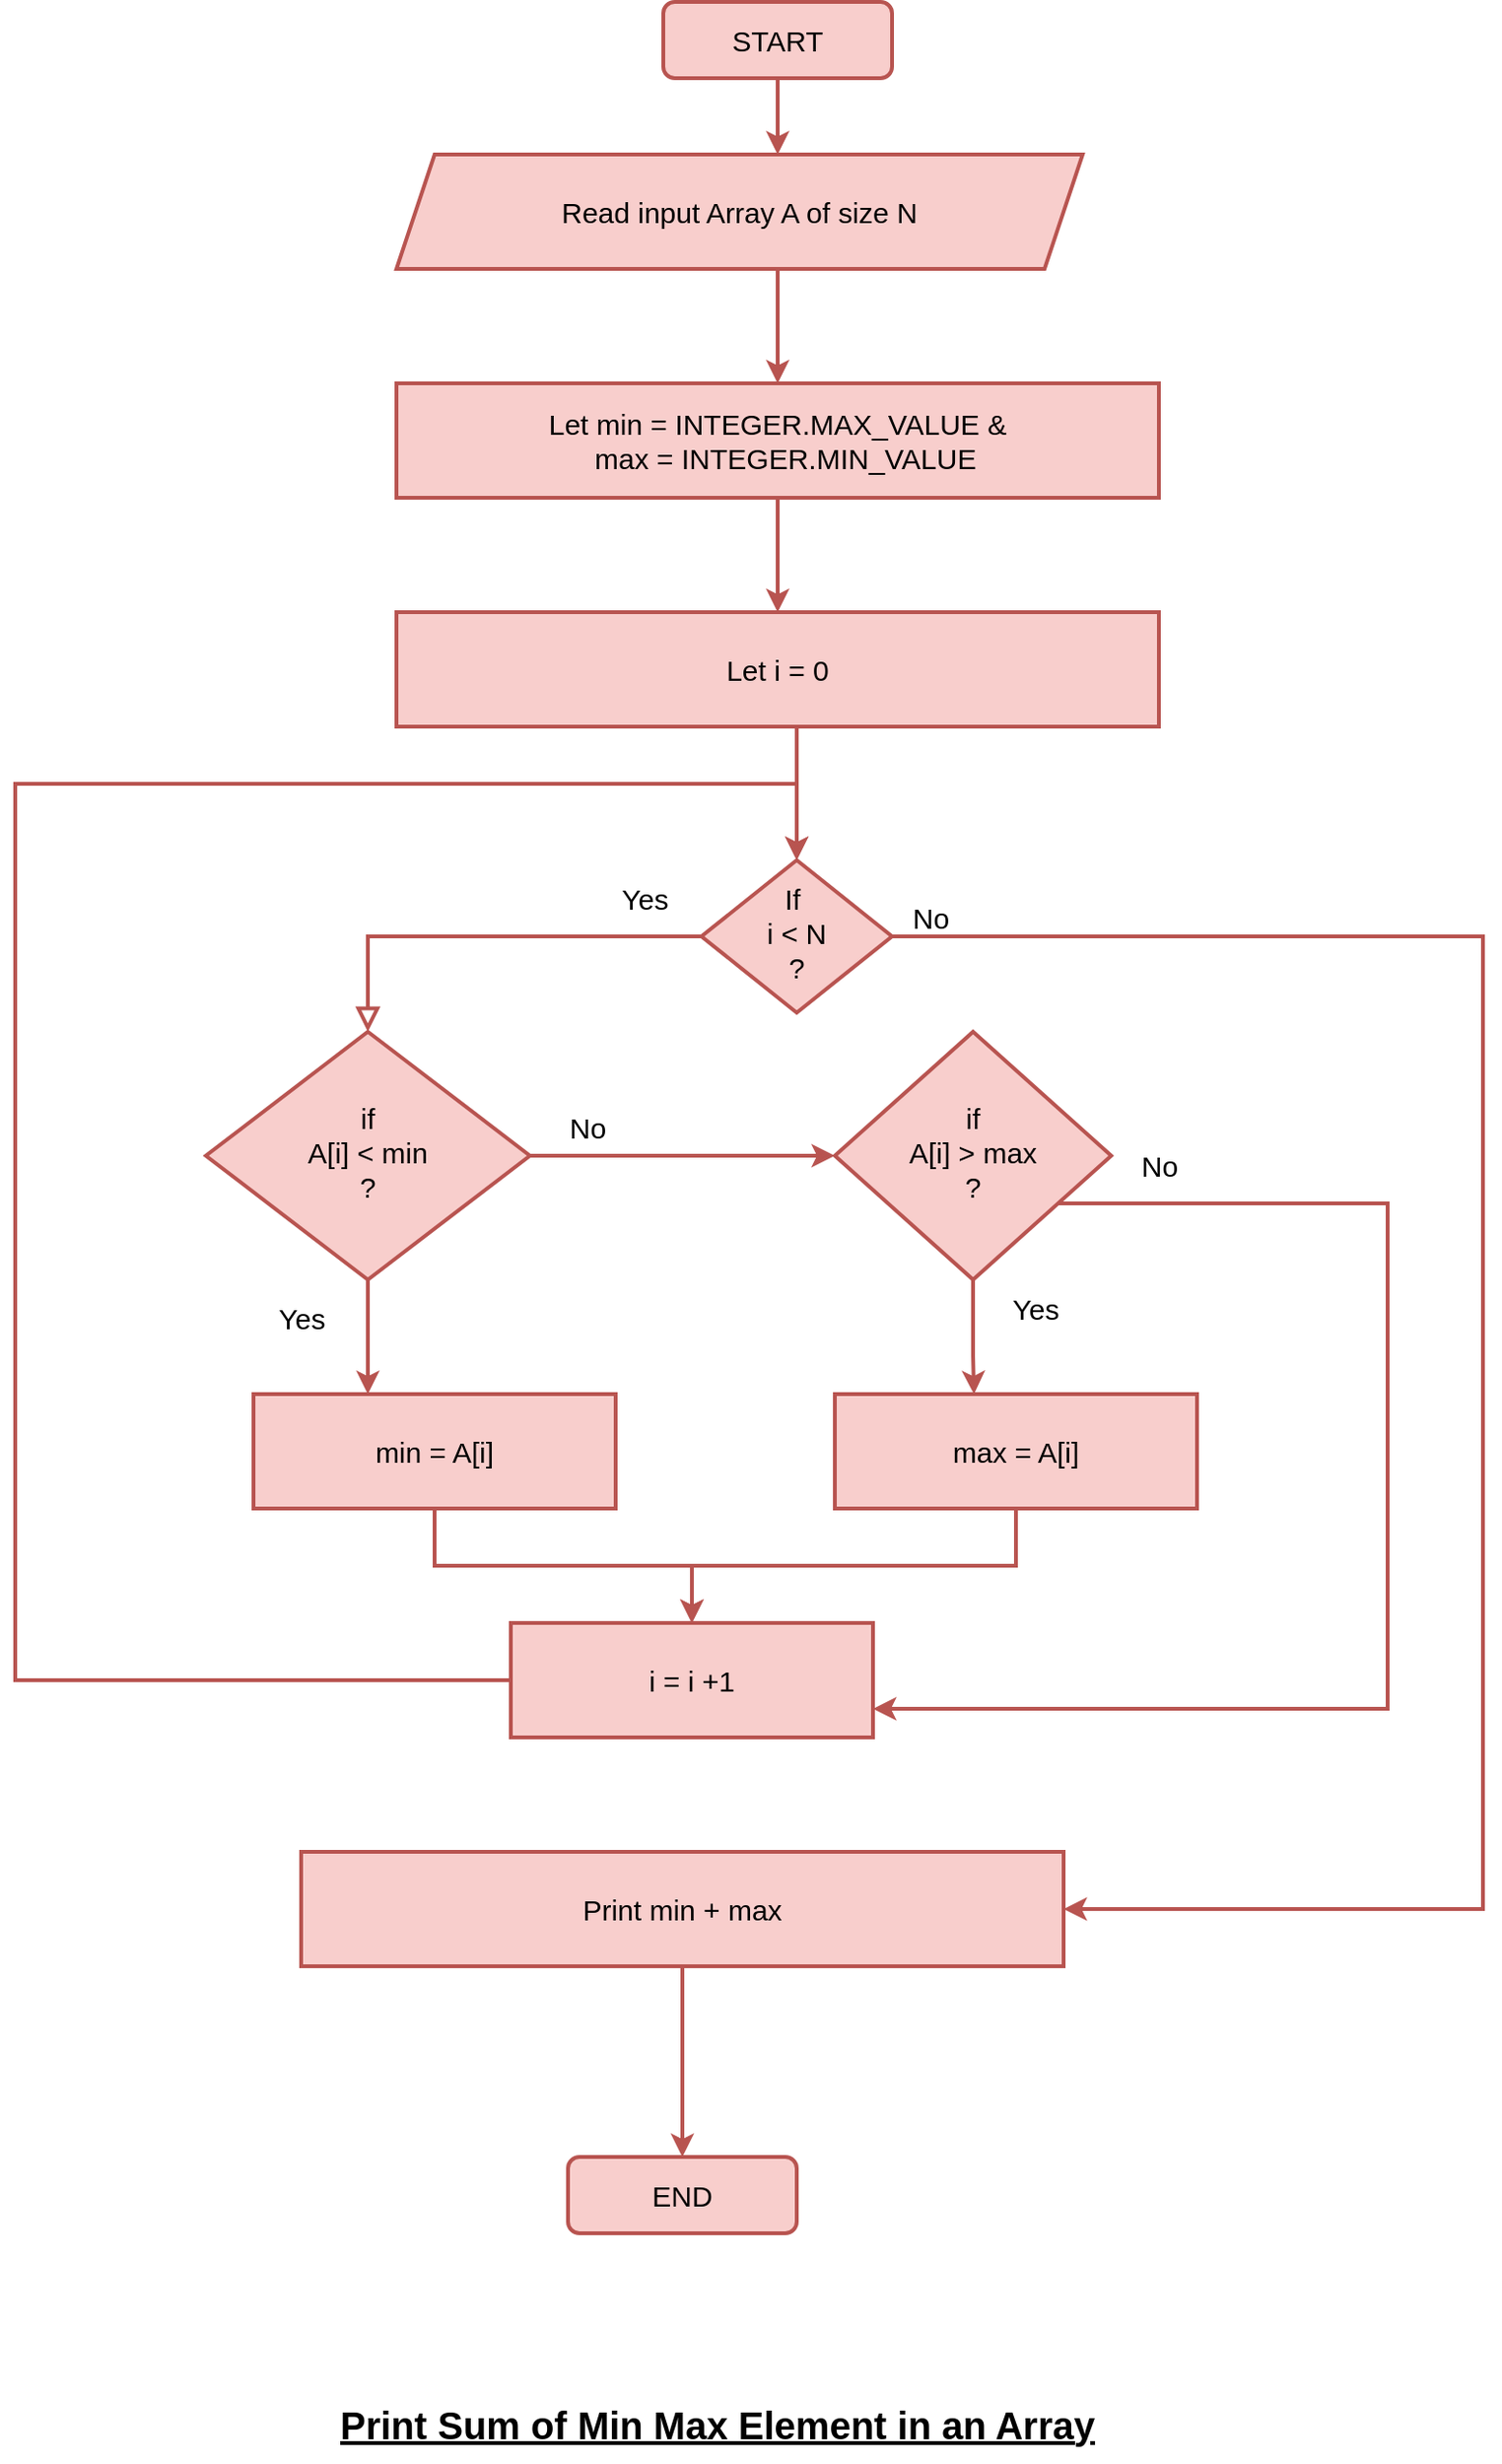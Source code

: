 <mxfile version="20.8.13" type="device"><diagram id="C5RBs43oDa-KdzZeNtuy" name="Page-1"><mxGraphModel dx="1434" dy="739" grid="1" gridSize="10" guides="1" tooltips="1" connect="1" arrows="1" fold="1" page="1" pageScale="1" pageWidth="827" pageHeight="1169" math="0" shadow="0"><root><mxCell id="WIyWlLk6GJQsqaUBKTNV-0"/><mxCell id="WIyWlLk6GJQsqaUBKTNV-1" parent="WIyWlLk6GJQsqaUBKTNV-0"/><mxCell id="gHoFPXlYfIHIq2-PRBDB-25" style="edgeStyle=orthogonalEdgeStyle;rounded=0;orthogonalLoop=1;jettySize=auto;html=1;fillColor=#f8cecc;strokeColor=#b85450;strokeWidth=2;fontSize=15;" edge="1" parent="WIyWlLk6GJQsqaUBKTNV-1" source="WIyWlLk6GJQsqaUBKTNV-3" target="gHoFPXlYfIHIq2-PRBDB-0"><mxGeometry relative="1" as="geometry"><Array as="points"><mxPoint x="430" y="140"/><mxPoint x="430" y="140"/></Array></mxGeometry></mxCell><mxCell id="WIyWlLk6GJQsqaUBKTNV-3" value="START" style="rounded=1;whiteSpace=wrap;html=1;fontSize=15;glass=0;strokeWidth=2;shadow=0;fillColor=#f8cecc;strokeColor=#b85450;" parent="WIyWlLk6GJQsqaUBKTNV-1" vertex="1"><mxGeometry x="370" y="70" width="120" height="40" as="geometry"/></mxCell><mxCell id="WIyWlLk6GJQsqaUBKTNV-4" value="" style="rounded=0;html=1;jettySize=auto;orthogonalLoop=1;fontSize=15;endArrow=block;endFill=0;endSize=8;strokeWidth=2;shadow=0;labelBackgroundColor=none;edgeStyle=orthogonalEdgeStyle;fillColor=#f8cecc;strokeColor=#b85450;" parent="WIyWlLk6GJQsqaUBKTNV-1" source="WIyWlLk6GJQsqaUBKTNV-6" target="WIyWlLk6GJQsqaUBKTNV-10" edge="1"><mxGeometry y="20" relative="1" as="geometry"><mxPoint as="offset"/></mxGeometry></mxCell><mxCell id="gHoFPXlYfIHIq2-PRBDB-21" style="edgeStyle=orthogonalEdgeStyle;rounded=0;orthogonalLoop=1;jettySize=auto;html=1;fillColor=#f8cecc;strokeColor=#b85450;strokeWidth=2;fontSize=15;" edge="1" parent="WIyWlLk6GJQsqaUBKTNV-1" source="WIyWlLk6GJQsqaUBKTNV-6" target="gHoFPXlYfIHIq2-PRBDB-22"><mxGeometry relative="1" as="geometry"><mxPoint x="780" y="1084" as="targetPoint"/><Array as="points"><mxPoint x="800" y="560"/><mxPoint x="800" y="1070"/></Array></mxGeometry></mxCell><mxCell id="WIyWlLk6GJQsqaUBKTNV-6" value="If&amp;nbsp;&lt;br style=&quot;font-size: 15px;&quot;&gt;i &amp;lt; N&lt;br style=&quot;font-size: 15px;&quot;&gt;?" style="rhombus;whiteSpace=wrap;html=1;shadow=0;fontFamily=Helvetica;fontSize=15;align=center;strokeWidth=2;spacing=6;spacingTop=-4;fillColor=#f8cecc;strokeColor=#b85450;" parent="WIyWlLk6GJQsqaUBKTNV-1" vertex="1"><mxGeometry x="390" y="520" width="100" height="80" as="geometry"/></mxCell><mxCell id="gHoFPXlYfIHIq2-PRBDB-11" style="edgeStyle=orthogonalEdgeStyle;rounded=0;orthogonalLoop=1;jettySize=auto;html=1;fillColor=#f8cecc;strokeColor=#b85450;strokeWidth=2;fontSize=15;" edge="1" parent="WIyWlLk6GJQsqaUBKTNV-1" source="WIyWlLk6GJQsqaUBKTNV-10" target="gHoFPXlYfIHIq2-PRBDB-7"><mxGeometry relative="1" as="geometry"/></mxCell><mxCell id="gHoFPXlYfIHIq2-PRBDB-36" style="edgeStyle=orthogonalEdgeStyle;rounded=0;orthogonalLoop=1;jettySize=auto;html=1;strokeWidth=2;fontSize=15;fillColor=#f8cecc;strokeColor=#b85450;" edge="1" parent="WIyWlLk6GJQsqaUBKTNV-1" source="WIyWlLk6GJQsqaUBKTNV-10" target="gHoFPXlYfIHIq2-PRBDB-3"><mxGeometry relative="1" as="geometry"><Array as="points"><mxPoint x="215" y="780"/><mxPoint x="215" y="780"/></Array></mxGeometry></mxCell><mxCell id="WIyWlLk6GJQsqaUBKTNV-10" value="if&lt;br style=&quot;font-size: 15px;&quot;&gt;A[i] &amp;lt; min&lt;br style=&quot;font-size: 15px;&quot;&gt;?" style="rhombus;whiteSpace=wrap;html=1;shadow=0;fontFamily=Helvetica;fontSize=15;align=center;strokeWidth=2;spacing=6;spacingTop=-4;fillColor=#f8cecc;strokeColor=#b85450;" parent="WIyWlLk6GJQsqaUBKTNV-1" vertex="1"><mxGeometry x="130" y="610" width="170" height="130" as="geometry"/></mxCell><mxCell id="WIyWlLk6GJQsqaUBKTNV-11" value="END" style="rounded=1;whiteSpace=wrap;html=1;fontSize=15;glass=0;strokeWidth=2;shadow=0;fillColor=#f8cecc;strokeColor=#b85450;" parent="WIyWlLk6GJQsqaUBKTNV-1" vertex="1"><mxGeometry x="320" y="1200" width="120" height="40" as="geometry"/></mxCell><mxCell id="gHoFPXlYfIHIq2-PRBDB-26" style="edgeStyle=orthogonalEdgeStyle;rounded=0;orthogonalLoop=1;jettySize=auto;html=1;fillColor=#f8cecc;strokeColor=#b85450;strokeWidth=2;fontSize=15;" edge="1" parent="WIyWlLk6GJQsqaUBKTNV-1" source="gHoFPXlYfIHIq2-PRBDB-0" target="gHoFPXlYfIHIq2-PRBDB-1"><mxGeometry relative="1" as="geometry"><Array as="points"><mxPoint x="430" y="230"/><mxPoint x="430" y="230"/></Array></mxGeometry></mxCell><mxCell id="gHoFPXlYfIHIq2-PRBDB-0" value="Read input Array A of size N" style="shape=parallelogram;perimeter=parallelogramPerimeter;whiteSpace=wrap;html=1;fixedSize=1;fillColor=#f8cecc;strokeColor=#b85450;strokeWidth=2;fontSize=15;" vertex="1" parent="WIyWlLk6GJQsqaUBKTNV-1"><mxGeometry x="230" y="150" width="360" height="60" as="geometry"/></mxCell><mxCell id="gHoFPXlYfIHIq2-PRBDB-27" style="edgeStyle=orthogonalEdgeStyle;rounded=0;orthogonalLoop=1;jettySize=auto;html=1;entryX=0.5;entryY=0;entryDx=0;entryDy=0;fillColor=#f8cecc;strokeColor=#b85450;strokeWidth=2;fontSize=15;" edge="1" parent="WIyWlLk6GJQsqaUBKTNV-1" source="gHoFPXlYfIHIq2-PRBDB-1" target="gHoFPXlYfIHIq2-PRBDB-2"><mxGeometry relative="1" as="geometry"/></mxCell><mxCell id="gHoFPXlYfIHIq2-PRBDB-1" value="Let min = INTEGER.MAX_VALUE &amp;amp;&lt;br style=&quot;font-size: 15px;&quot;&gt;&amp;nbsp; max = INTEGER.MIN_VALUE" style="rounded=0;whiteSpace=wrap;html=1;fillColor=#f8cecc;strokeColor=#b85450;strokeWidth=2;fontSize=15;" vertex="1" parent="WIyWlLk6GJQsqaUBKTNV-1"><mxGeometry x="230" y="270" width="400" height="60" as="geometry"/></mxCell><mxCell id="gHoFPXlYfIHIq2-PRBDB-17" style="edgeStyle=orthogonalEdgeStyle;rounded=0;orthogonalLoop=1;jettySize=auto;html=1;entryX=0.5;entryY=0;entryDx=0;entryDy=0;fillColor=#f8cecc;strokeColor=#b85450;strokeWidth=2;fontSize=15;" edge="1" parent="WIyWlLk6GJQsqaUBKTNV-1" source="gHoFPXlYfIHIq2-PRBDB-2" target="WIyWlLk6GJQsqaUBKTNV-6"><mxGeometry relative="1" as="geometry"><Array as="points"><mxPoint x="440" y="470"/><mxPoint x="440" y="470"/></Array></mxGeometry></mxCell><mxCell id="gHoFPXlYfIHIq2-PRBDB-2" value="Let i = 0" style="rounded=0;whiteSpace=wrap;html=1;fillColor=#f8cecc;strokeColor=#b85450;strokeWidth=2;fontSize=15;" vertex="1" parent="WIyWlLk6GJQsqaUBKTNV-1"><mxGeometry x="230" y="390" width="400" height="60" as="geometry"/></mxCell><mxCell id="gHoFPXlYfIHIq2-PRBDB-14" style="edgeStyle=orthogonalEdgeStyle;rounded=0;orthogonalLoop=1;jettySize=auto;html=1;entryX=0.5;entryY=0;entryDx=0;entryDy=0;fillColor=#f8cecc;strokeColor=#b85450;strokeWidth=2;fontSize=15;" edge="1" parent="WIyWlLk6GJQsqaUBKTNV-1" source="gHoFPXlYfIHIq2-PRBDB-3" target="gHoFPXlYfIHIq2-PRBDB-9"><mxGeometry relative="1" as="geometry"/></mxCell><mxCell id="gHoFPXlYfIHIq2-PRBDB-3" value="min = A[i]" style="rounded=0;whiteSpace=wrap;html=1;fillColor=#f8cecc;strokeColor=#b85450;strokeWidth=2;fontSize=15;" vertex="1" parent="WIyWlLk6GJQsqaUBKTNV-1"><mxGeometry x="155" y="800" width="190" height="60" as="geometry"/></mxCell><mxCell id="gHoFPXlYfIHIq2-PRBDB-16" style="edgeStyle=orthogonalEdgeStyle;rounded=0;orthogonalLoop=1;jettySize=auto;html=1;entryX=1;entryY=0.75;entryDx=0;entryDy=0;fillColor=#f8cecc;strokeColor=#b85450;strokeWidth=2;fontSize=15;" edge="1" parent="WIyWlLk6GJQsqaUBKTNV-1" source="gHoFPXlYfIHIq2-PRBDB-7" target="gHoFPXlYfIHIq2-PRBDB-9"><mxGeometry relative="1" as="geometry"><Array as="points"><mxPoint x="750" y="700"/><mxPoint x="750" y="965"/></Array></mxGeometry></mxCell><mxCell id="gHoFPXlYfIHIq2-PRBDB-29" style="edgeStyle=orthogonalEdgeStyle;rounded=0;orthogonalLoop=1;jettySize=auto;html=1;strokeWidth=2;fontSize=15;fillColor=#f8cecc;strokeColor=#b85450;" edge="1" parent="WIyWlLk6GJQsqaUBKTNV-1" source="gHoFPXlYfIHIq2-PRBDB-7" target="gHoFPXlYfIHIq2-PRBDB-8"><mxGeometry relative="1" as="geometry"><Array as="points"><mxPoint x="533" y="780"/><mxPoint x="533" y="780"/></Array></mxGeometry></mxCell><mxCell id="gHoFPXlYfIHIq2-PRBDB-7" value="if&lt;br style=&quot;font-size: 15px;&quot;&gt;A[i] &amp;gt; max&lt;br style=&quot;font-size: 15px;&quot;&gt;?" style="rhombus;whiteSpace=wrap;html=1;shadow=0;fontFamily=Helvetica;fontSize=15;align=center;strokeWidth=2;spacing=6;spacingTop=-4;fillColor=#f8cecc;strokeColor=#b85450;" vertex="1" parent="WIyWlLk6GJQsqaUBKTNV-1"><mxGeometry x="460" y="610" width="145" height="130" as="geometry"/></mxCell><mxCell id="gHoFPXlYfIHIq2-PRBDB-15" style="edgeStyle=orthogonalEdgeStyle;rounded=0;orthogonalLoop=1;jettySize=auto;html=1;fillColor=#f8cecc;strokeColor=#b85450;strokeWidth=2;fontSize=15;" edge="1" parent="WIyWlLk6GJQsqaUBKTNV-1" source="gHoFPXlYfIHIq2-PRBDB-8" target="gHoFPXlYfIHIq2-PRBDB-9"><mxGeometry relative="1" as="geometry"/></mxCell><mxCell id="gHoFPXlYfIHIq2-PRBDB-8" value="max = A[i]" style="rounded=0;whiteSpace=wrap;html=1;fillColor=#f8cecc;strokeColor=#b85450;strokeWidth=2;fontSize=15;" vertex="1" parent="WIyWlLk6GJQsqaUBKTNV-1"><mxGeometry x="460" y="800" width="190" height="60" as="geometry"/></mxCell><mxCell id="gHoFPXlYfIHIq2-PRBDB-20" style="edgeStyle=orthogonalEdgeStyle;rounded=0;orthogonalLoop=1;jettySize=auto;html=1;entryX=0.5;entryY=0;entryDx=0;entryDy=0;fillColor=#f8cecc;strokeColor=#b85450;strokeWidth=2;fontSize=15;" edge="1" parent="WIyWlLk6GJQsqaUBKTNV-1" source="gHoFPXlYfIHIq2-PRBDB-9" target="WIyWlLk6GJQsqaUBKTNV-6"><mxGeometry relative="1" as="geometry"><mxPoint x="440" y="510" as="targetPoint"/><Array as="points"><mxPoint x="30" y="950"/><mxPoint x="30" y="480"/><mxPoint x="440" y="480"/></Array></mxGeometry></mxCell><mxCell id="gHoFPXlYfIHIq2-PRBDB-9" value="i = i +1" style="rounded=0;whiteSpace=wrap;html=1;fillColor=#f8cecc;strokeColor=#b85450;strokeWidth=2;fontSize=15;" vertex="1" parent="WIyWlLk6GJQsqaUBKTNV-1"><mxGeometry x="290" y="920" width="190" height="60" as="geometry"/></mxCell><mxCell id="gHoFPXlYfIHIq2-PRBDB-24" style="edgeStyle=orthogonalEdgeStyle;rounded=0;orthogonalLoop=1;jettySize=auto;html=1;entryX=0.5;entryY=0;entryDx=0;entryDy=0;fillColor=#f8cecc;strokeColor=#b85450;strokeWidth=2;fontSize=15;" edge="1" parent="WIyWlLk6GJQsqaUBKTNV-1" source="gHoFPXlYfIHIq2-PRBDB-22" target="WIyWlLk6GJQsqaUBKTNV-11"><mxGeometry relative="1" as="geometry"/></mxCell><mxCell id="gHoFPXlYfIHIq2-PRBDB-22" value="Print min + max" style="rounded=0;whiteSpace=wrap;html=1;fillColor=#f8cecc;strokeColor=#b85450;strokeWidth=2;fontSize=15;" vertex="1" parent="WIyWlLk6GJQsqaUBKTNV-1"><mxGeometry x="180" y="1040" width="400" height="60" as="geometry"/></mxCell><mxCell id="gHoFPXlYfIHIq2-PRBDB-30" value="Yes" style="text;html=1;align=center;verticalAlign=middle;resizable=0;points=[];autosize=1;strokeColor=none;fillColor=none;fontSize=15;" vertex="1" parent="WIyWlLk6GJQsqaUBKTNV-1"><mxGeometry x="335" y="525" width="50" height="30" as="geometry"/></mxCell><mxCell id="gHoFPXlYfIHIq2-PRBDB-31" value="No" style="text;html=1;align=center;verticalAlign=middle;resizable=0;points=[];autosize=1;strokeColor=none;fillColor=none;fontSize=15;" vertex="1" parent="WIyWlLk6GJQsqaUBKTNV-1"><mxGeometry x="310" y="645" width="40" height="30" as="geometry"/></mxCell><mxCell id="gHoFPXlYfIHIq2-PRBDB-32" value="Yes" style="text;html=1;align=center;verticalAlign=middle;resizable=0;points=[];autosize=1;strokeColor=none;fillColor=none;fontSize=15;" vertex="1" parent="WIyWlLk6GJQsqaUBKTNV-1"><mxGeometry x="155" y="745" width="50" height="30" as="geometry"/></mxCell><mxCell id="gHoFPXlYfIHIq2-PRBDB-33" value="Yes" style="text;html=1;align=center;verticalAlign=middle;resizable=0;points=[];autosize=1;strokeColor=none;fillColor=none;fontSize=15;" vertex="1" parent="WIyWlLk6GJQsqaUBKTNV-1"><mxGeometry x="540" y="740" width="50" height="30" as="geometry"/></mxCell><mxCell id="gHoFPXlYfIHIq2-PRBDB-34" value="No" style="text;html=1;align=center;verticalAlign=middle;resizable=0;points=[];autosize=1;strokeColor=none;fillColor=none;fontSize=15;" vertex="1" parent="WIyWlLk6GJQsqaUBKTNV-1"><mxGeometry x="610" y="665" width="40" height="30" as="geometry"/></mxCell><mxCell id="gHoFPXlYfIHIq2-PRBDB-35" value="No" style="text;html=1;align=center;verticalAlign=middle;resizable=0;points=[];autosize=1;strokeColor=none;fillColor=none;fontSize=15;" vertex="1" parent="WIyWlLk6GJQsqaUBKTNV-1"><mxGeometry x="490" y="535" width="40" height="30" as="geometry"/></mxCell><mxCell id="gHoFPXlYfIHIq2-PRBDB-38" value="&lt;font style=&quot;font-size: 20px;&quot;&gt;&lt;u&gt;Print Sum of Min Max Element in an Array&lt;/u&gt;&lt;/font&gt;" style="text;strokeColor=none;fillColor=none;html=1;fontSize=15;fontStyle=1;verticalAlign=middle;align=center;" vertex="1" parent="WIyWlLk6GJQsqaUBKTNV-1"><mxGeometry x="205" y="1320" width="385" height="40" as="geometry"/></mxCell></root></mxGraphModel></diagram></mxfile>